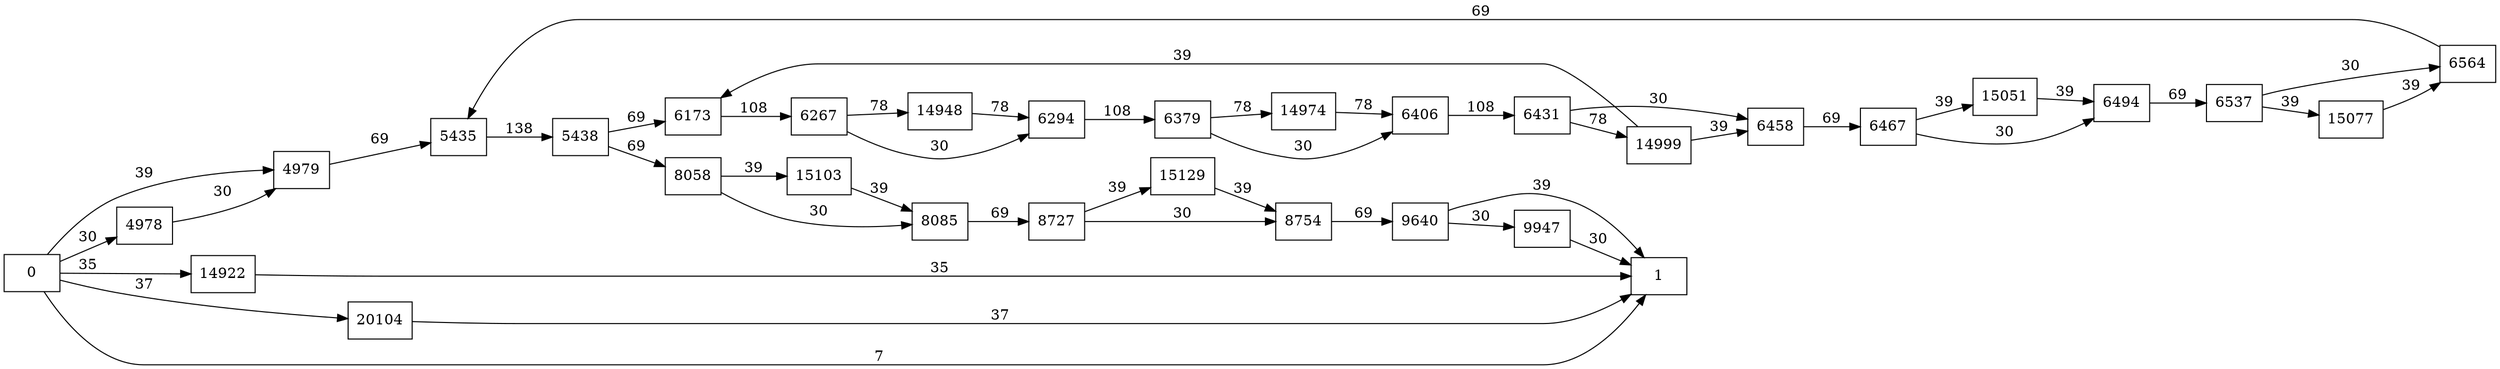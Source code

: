 digraph {
	graph [rankdir=LR]
	node [shape=rectangle]
	4978 -> 4979 [label=30]
	4979 -> 5435 [label=69]
	5435 -> 5438 [label=138]
	5438 -> 6173 [label=69]
	5438 -> 8058 [label=69]
	6173 -> 6267 [label=108]
	6267 -> 6294 [label=30]
	6267 -> 14948 [label=78]
	6294 -> 6379 [label=108]
	6379 -> 6406 [label=30]
	6379 -> 14974 [label=78]
	6406 -> 6431 [label=108]
	6431 -> 6458 [label=30]
	6431 -> 14999 [label=78]
	6458 -> 6467 [label=69]
	6467 -> 6494 [label=30]
	6467 -> 15051 [label=39]
	6494 -> 6537 [label=69]
	6537 -> 6564 [label=30]
	6537 -> 15077 [label=39]
	6564 -> 5435 [label=69]
	8058 -> 8085 [label=30]
	8058 -> 15103 [label=39]
	8085 -> 8727 [label=69]
	8727 -> 8754 [label=30]
	8727 -> 15129 [label=39]
	8754 -> 9640 [label=69]
	9640 -> 1 [label=39]
	9640 -> 9947 [label=30]
	9947 -> 1 [label=30]
	14922 -> 1 [label=35]
	14948 -> 6294 [label=78]
	14974 -> 6406 [label=78]
	14999 -> 6173 [label=39]
	14999 -> 6458 [label=39]
	15051 -> 6494 [label=39]
	15077 -> 6564 [label=39]
	15103 -> 8085 [label=39]
	15129 -> 8754 [label=39]
	20104 -> 1 [label=37]
	0 -> 4979 [label=39]
	0 -> 1 [label=7]
	0 -> 4978 [label=30]
	0 -> 14922 [label=35]
	0 -> 20104 [label=37]
}
